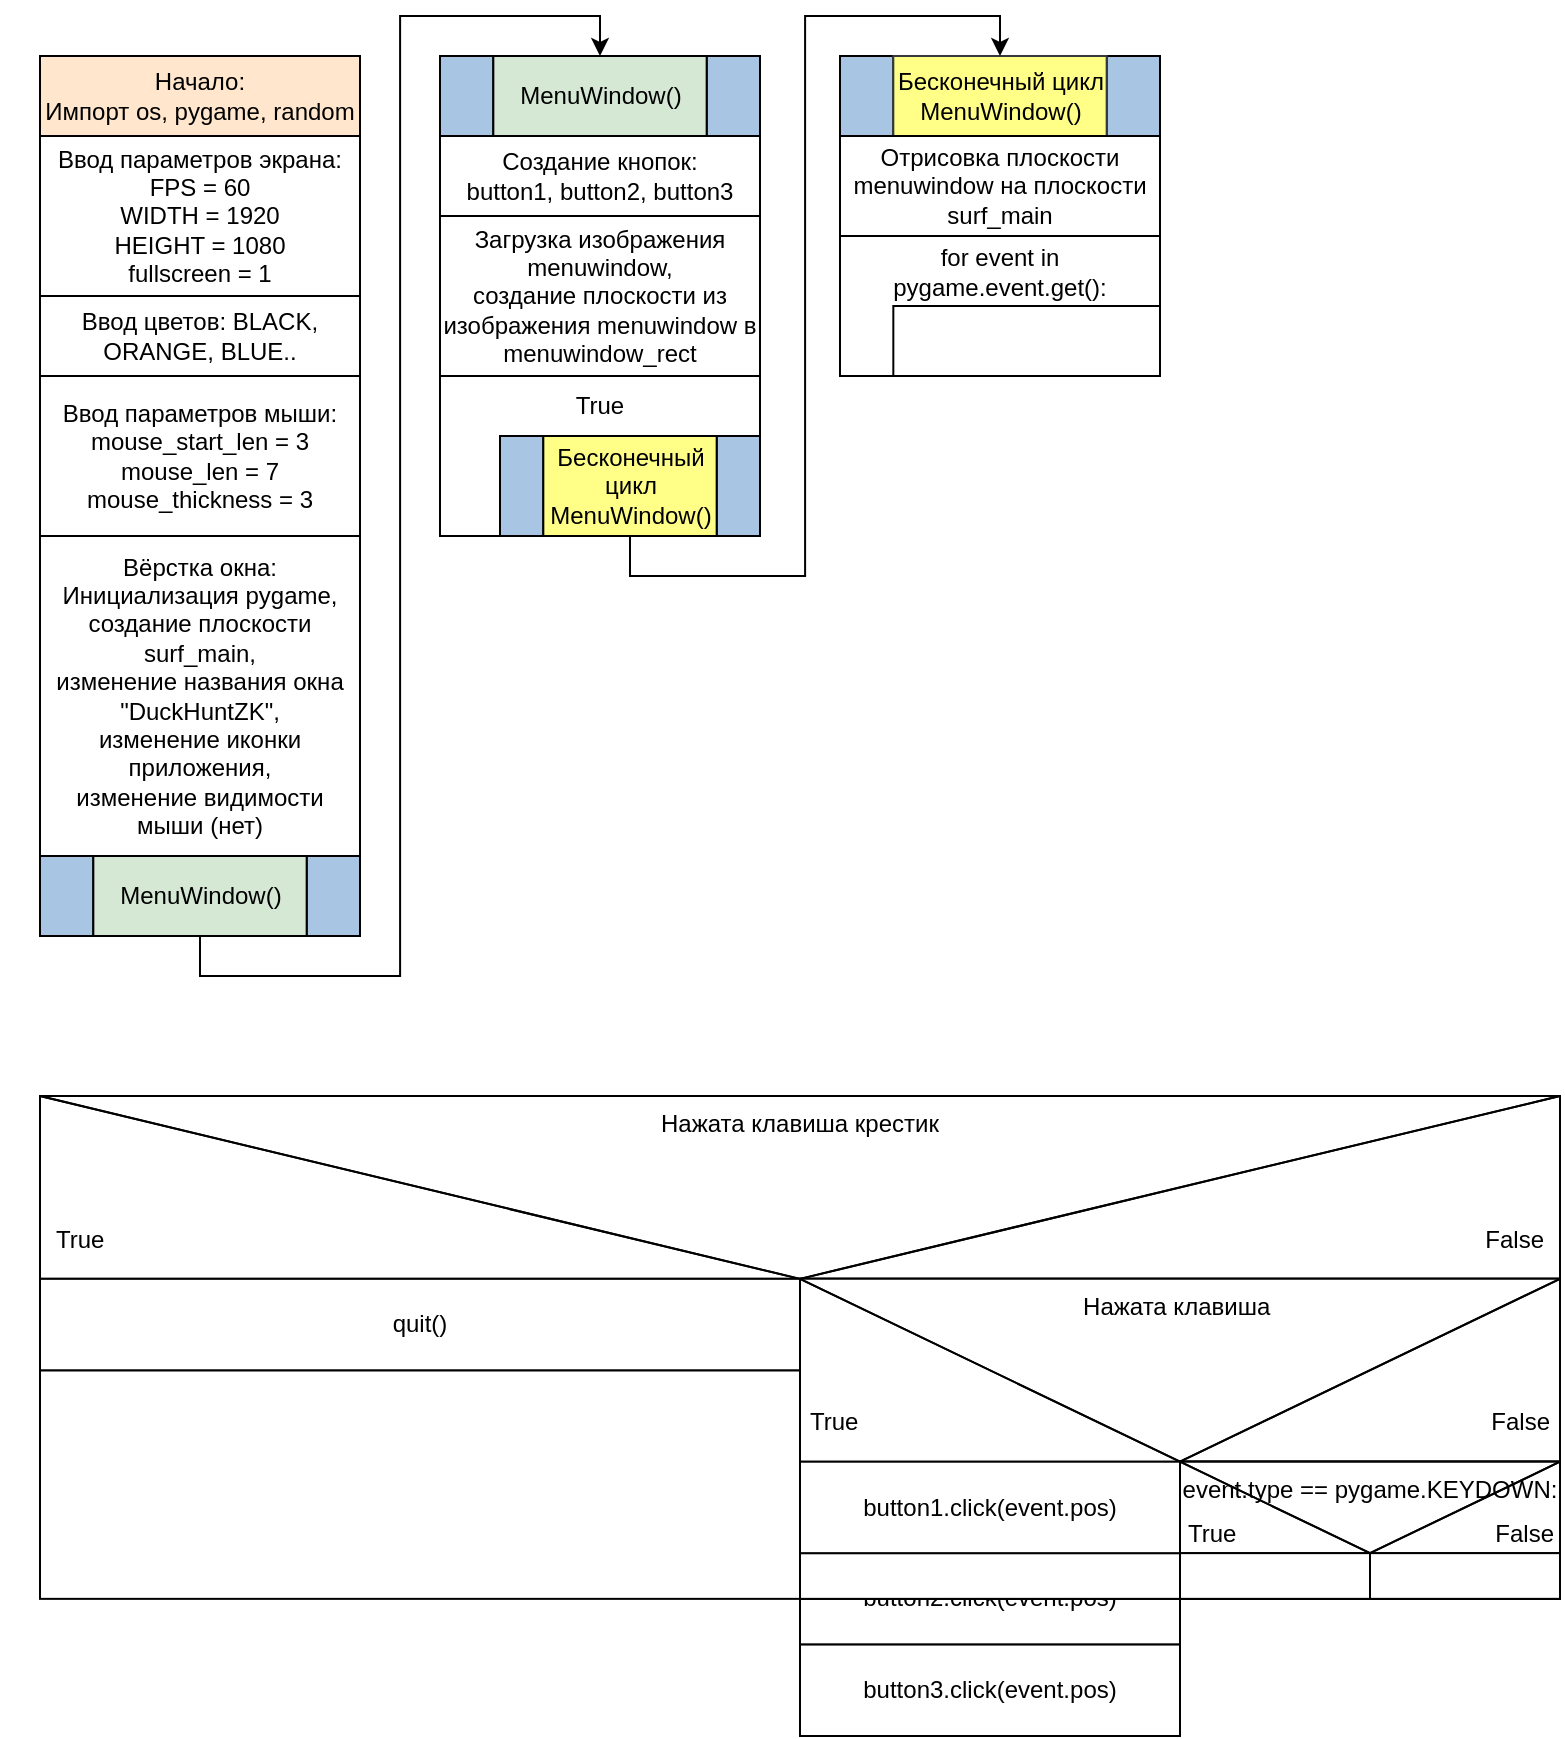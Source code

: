 <mxfile version="12.6.5" type="github">
  <diagram id="prtHgNgQTEPvFCAcTncT" name="Page-1">
    <mxGraphModel dx="827" dy="929" grid="1" gridSize="10" guides="1" tooltips="1" connect="1" arrows="1" fold="1" page="1" pageScale="1" pageWidth="827" pageHeight="1169" math="0" shadow="0">
      <root>
        <mxCell id="0"/>
        <mxCell id="1" parent="0"/>
        <mxCell id="jdtG7Yh1p48Bzpzom1qN-37" value="" style="group" parent="1" vertex="1" connectable="0">
          <mxGeometry x="20" y="20.0" width="120" height="40" as="geometry"/>
        </mxCell>
        <mxCell id="n9Zh9XnR0L69BOQKEp_e-7" value="Ввод параметров экрана: FPS = 60&lt;br&gt;WIDTH = 1920&lt;br&gt;HEIGHT = 1080&lt;br&gt;fullscreen = 1&lt;br&gt;" style="rounded=0;whiteSpace=wrap;html=1;" parent="1" vertex="1">
          <mxGeometry x="40" y="80" width="160" height="80" as="geometry"/>
        </mxCell>
        <mxCell id="n9Zh9XnR0L69BOQKEp_e-13" value="&lt;div style=&quot;white-space: normal&quot;&gt;Ввод цветов: BLACK, ORANGE, BLUE..&lt;/div&gt;" style="rounded=0;whiteSpace=wrap;html=1;" parent="1" vertex="1">
          <mxGeometry x="40" y="160" width="160" height="40" as="geometry"/>
        </mxCell>
        <mxCell id="n9Zh9XnR0L69BOQKEp_e-17" value="&lt;span style=&quot;white-space: normal&quot;&gt;Ввод параметров мыши: mouse_start_len = 3&lt;/span&gt;&lt;br style=&quot;white-space: normal&quot;&gt;&lt;div style=&quot;white-space: normal&quot;&gt;mouse_len = 7&lt;/div&gt;&lt;div style=&quot;white-space: normal&quot;&gt;mouse_thickness = 3&lt;/div&gt;" style="rounded=0;whiteSpace=wrap;html=1;" parent="1" vertex="1">
          <mxGeometry x="40" y="200" width="160" height="80" as="geometry"/>
        </mxCell>
        <mxCell id="n9Zh9XnR0L69BOQKEp_e-27" value="Вёрстка окна:&lt;br&gt;Инициализация pygame,&lt;br&gt;создание плоскости surf_main,&lt;br&gt;изменение названия окна &quot;DuckHuntZK&quot;,&lt;br&gt;изменение иконки приложения,&lt;br&gt;изменение видимости мыши (нет)" style="rounded=0;whiteSpace=wrap;html=1;" parent="1" vertex="1">
          <mxGeometry x="40" y="280" width="160" height="160" as="geometry"/>
        </mxCell>
        <mxCell id="kuAtARL2WekMiC1p0sdf-1" value="Начало:&lt;br&gt;Импорт os, pygame, random" style="rounded=0;whiteSpace=wrap;html=1;fillColor=#ffe6cc;strokeColor=#000000;" vertex="1" parent="1">
          <mxGeometry x="40" y="40" width="160" height="40" as="geometry"/>
        </mxCell>
        <mxCell id="kuAtARL2WekMiC1p0sdf-10" value="" style="group;strokeColor=#000000;fillColor=#FFFFFF;" vertex="1" connectable="0" parent="1">
          <mxGeometry x="40" y="440" width="160" height="40" as="geometry"/>
        </mxCell>
        <mxCell id="kuAtARL2WekMiC1p0sdf-11" value="" style="group" vertex="1" connectable="0" parent="kuAtARL2WekMiC1p0sdf-10">
          <mxGeometry width="160" height="40" as="geometry"/>
        </mxCell>
        <mxCell id="kuAtARL2WekMiC1p0sdf-12" value="" style="group" vertex="1" connectable="0" parent="kuAtARL2WekMiC1p0sdf-11">
          <mxGeometry width="160" height="40" as="geometry"/>
        </mxCell>
        <mxCell id="kuAtARL2WekMiC1p0sdf-13" value="" style="rounded=0;whiteSpace=wrap;html=1;fillColor=#A8C6E3;strokeColor=#000000;fontColor=#ffffff;" vertex="1" parent="kuAtARL2WekMiC1p0sdf-12">
          <mxGeometry x="133.333" width="26.667" height="40" as="geometry"/>
        </mxCell>
        <mxCell id="kuAtARL2WekMiC1p0sdf-14" value="" style="rounded=0;whiteSpace=wrap;html=1;fillColor=#A8C6E3;strokeColor=#000000;fontColor=#ffffff;" vertex="1" parent="kuAtARL2WekMiC1p0sdf-12">
          <mxGeometry width="26.667" height="40" as="geometry"/>
        </mxCell>
        <mxCell id="kuAtARL2WekMiC1p0sdf-15" value="MenuWindow()" style="rounded=0;whiteSpace=wrap;html=1;fillColor=#d5e8d4;strokeColor=#000000;" vertex="1" parent="kuAtARL2WekMiC1p0sdf-12">
          <mxGeometry x="26.667" width="106.667" height="40" as="geometry"/>
        </mxCell>
        <mxCell id="kuAtARL2WekMiC1p0sdf-53" style="edgeStyle=orthogonalEdgeStyle;rounded=0;orthogonalLoop=1;jettySize=auto;html=1;exitX=0.5;exitY=1;exitDx=0;exitDy=0;entryX=0.5;entryY=0;entryDx=0;entryDy=0;" edge="1" parent="1" source="kuAtARL2WekMiC1p0sdf-15" target="kuAtARL2WekMiC1p0sdf-51">
          <mxGeometry relative="1" as="geometry">
            <mxPoint x="280" y="-10" as="targetPoint"/>
          </mxGeometry>
        </mxCell>
        <mxCell id="n9Zh9XnR0L69BOQKEp_e-25" value="Создание кнопок:&lt;br&gt;button1, button2, button3" style="rounded=0;whiteSpace=wrap;html=1;" parent="1" vertex="1">
          <mxGeometry x="240" y="80.0" width="160" height="40.0" as="geometry"/>
        </mxCell>
        <mxCell id="n9Zh9XnR0L69BOQKEp_e-26" value="Загрузка изображения menuwindow,&lt;br&gt;создание плоскости из изображения menuwindow в menuwindow_rect" style="rounded=0;whiteSpace=wrap;html=1;" parent="1" vertex="1">
          <mxGeometry x="240" y="120.0" width="160" height="80.0" as="geometry"/>
        </mxCell>
        <mxCell id="kuAtARL2WekMiC1p0sdf-46" value="" style="group;strokeColor=#000000;fillColor=#FFFFFF;" vertex="1" connectable="0" parent="1">
          <mxGeometry x="240" y="40" width="160" height="40.0" as="geometry"/>
        </mxCell>
        <mxCell id="kuAtARL2WekMiC1p0sdf-47" value="" style="group" vertex="1" connectable="0" parent="kuAtARL2WekMiC1p0sdf-46">
          <mxGeometry width="160" height="40.0" as="geometry"/>
        </mxCell>
        <mxCell id="kuAtARL2WekMiC1p0sdf-48" value="" style="group" vertex="1" connectable="0" parent="kuAtARL2WekMiC1p0sdf-47">
          <mxGeometry width="160" height="40.0" as="geometry"/>
        </mxCell>
        <mxCell id="kuAtARL2WekMiC1p0sdf-49" value="" style="rounded=0;whiteSpace=wrap;html=1;fillColor=#A8C6E3;strokeColor=#000000;fontColor=#ffffff;" vertex="1" parent="kuAtARL2WekMiC1p0sdf-48">
          <mxGeometry x="133.333" width="26.667" height="40.0" as="geometry"/>
        </mxCell>
        <mxCell id="kuAtARL2WekMiC1p0sdf-50" value="" style="rounded=0;whiteSpace=wrap;html=1;fillColor=#A8C6E3;strokeColor=#000000;fontColor=#ffffff;" vertex="1" parent="kuAtARL2WekMiC1p0sdf-48">
          <mxGeometry width="26.667" height="40.0" as="geometry"/>
        </mxCell>
        <mxCell id="kuAtARL2WekMiC1p0sdf-51" value="MenuWindow()" style="rounded=0;whiteSpace=wrap;html=1;fillColor=#d5e8d4;strokeColor=#000000;" vertex="1" parent="kuAtARL2WekMiC1p0sdf-48">
          <mxGeometry x="26.667" width="106.667" height="40.0" as="geometry"/>
        </mxCell>
        <mxCell id="kuAtARL2WekMiC1p0sdf-73" value="" style="group;strokeColor=#000000;fillColor=#FFFFFF;" vertex="1" connectable="0" parent="1">
          <mxGeometry x="240" y="200" width="160" height="80.0" as="geometry"/>
        </mxCell>
        <mxCell id="kuAtARL2WekMiC1p0sdf-74" value="" style="rounded=0;whiteSpace=wrap;html=1;" vertex="1" parent="kuAtARL2WekMiC1p0sdf-73">
          <mxGeometry width="160" height="80" as="geometry"/>
        </mxCell>
        <mxCell id="kuAtARL2WekMiC1p0sdf-75" value="True" style="rounded=0;whiteSpace=wrap;html=1;fillColor=none;strokeColor=none;" vertex="1" parent="kuAtARL2WekMiC1p0sdf-73">
          <mxGeometry width="160" height="30" as="geometry"/>
        </mxCell>
        <mxCell id="kuAtARL2WekMiC1p0sdf-76" value="" style="rounded=0;whiteSpace=wrap;html=1;" vertex="1" parent="kuAtARL2WekMiC1p0sdf-73">
          <mxGeometry x="40" y="40" width="120" height="40" as="geometry"/>
        </mxCell>
        <mxCell id="kuAtARL2WekMiC1p0sdf-77" value="" style="group;strokeColor=#000000;fillColor=#FFFFFF;" vertex="1" connectable="0" parent="kuAtARL2WekMiC1p0sdf-73">
          <mxGeometry x="30" y="30" width="130" height="50" as="geometry"/>
        </mxCell>
        <mxCell id="kuAtARL2WekMiC1p0sdf-78" value="" style="group" vertex="1" connectable="0" parent="kuAtARL2WekMiC1p0sdf-77">
          <mxGeometry width="130" height="50" as="geometry"/>
        </mxCell>
        <mxCell id="kuAtARL2WekMiC1p0sdf-79" value="" style="group" vertex="1" connectable="0" parent="kuAtARL2WekMiC1p0sdf-78">
          <mxGeometry width="130" height="50" as="geometry"/>
        </mxCell>
        <mxCell id="kuAtARL2WekMiC1p0sdf-80" value="" style="rounded=0;whiteSpace=wrap;html=1;fillColor=#A8C6E3;strokeColor=#000000;fontColor=#ffffff;" vertex="1" parent="kuAtARL2WekMiC1p0sdf-79">
          <mxGeometry x="108.333" width="21.667" height="50" as="geometry"/>
        </mxCell>
        <mxCell id="kuAtARL2WekMiC1p0sdf-81" value="" style="rounded=0;whiteSpace=wrap;html=1;fillColor=#A8C6E3;strokeColor=#000000;fontColor=#ffffff;" vertex="1" parent="kuAtARL2WekMiC1p0sdf-79">
          <mxGeometry width="21.667" height="50" as="geometry"/>
        </mxCell>
        <mxCell id="kuAtARL2WekMiC1p0sdf-82" value="Бесконечный цикл MenuWindow()" style="rounded=0;whiteSpace=wrap;html=1;fillColor=#ffff88;strokeColor=#000000;" vertex="1" parent="kuAtARL2WekMiC1p0sdf-79">
          <mxGeometry x="21.667" width="86.667" height="50" as="geometry"/>
        </mxCell>
        <mxCell id="kuAtARL2WekMiC1p0sdf-83" value="" style="group;strokeColor=#000000;fillColor=#FFFFFF;" vertex="1" connectable="0" parent="1">
          <mxGeometry x="440" y="40" width="160" height="40" as="geometry"/>
        </mxCell>
        <mxCell id="kuAtARL2WekMiC1p0sdf-84" value="" style="group" vertex="1" connectable="0" parent="kuAtARL2WekMiC1p0sdf-83">
          <mxGeometry width="160" height="40" as="geometry"/>
        </mxCell>
        <mxCell id="kuAtARL2WekMiC1p0sdf-85" value="" style="group" vertex="1" connectable="0" parent="kuAtARL2WekMiC1p0sdf-84">
          <mxGeometry width="160" height="40" as="geometry"/>
        </mxCell>
        <mxCell id="kuAtARL2WekMiC1p0sdf-86" value="" style="rounded=0;whiteSpace=wrap;html=1;fillColor=#A8C6E3;strokeColor=#000000;fontColor=#ffffff;" vertex="1" parent="kuAtARL2WekMiC1p0sdf-85">
          <mxGeometry x="133.333" width="26.667" height="40" as="geometry"/>
        </mxCell>
        <mxCell id="kuAtARL2WekMiC1p0sdf-87" value="" style="rounded=0;whiteSpace=wrap;html=1;fillColor=#A8C6E3;strokeColor=#000000;fontColor=#ffffff;" vertex="1" parent="kuAtARL2WekMiC1p0sdf-85">
          <mxGeometry width="26.667" height="40" as="geometry"/>
        </mxCell>
        <mxCell id="kuAtARL2WekMiC1p0sdf-88" value="&lt;span style=&quot;white-space: normal&quot;&gt;Бесконечный цикл MenuWindow()&lt;/span&gt;" style="rounded=0;whiteSpace=wrap;html=1;fillColor=#ffff88;strokeColor=#36393d;" vertex="1" parent="kuAtARL2WekMiC1p0sdf-85">
          <mxGeometry x="26.667" width="106.667" height="40" as="geometry"/>
        </mxCell>
        <mxCell id="kuAtARL2WekMiC1p0sdf-91" style="edgeStyle=orthogonalEdgeStyle;rounded=0;orthogonalLoop=1;jettySize=auto;html=1;entryX=0.5;entryY=0;entryDx=0;entryDy=0;exitX=0.5;exitY=1;exitDx=0;exitDy=0;" edge="1" parent="1" source="kuAtARL2WekMiC1p0sdf-82" target="kuAtARL2WekMiC1p0sdf-88">
          <mxGeometry relative="1" as="geometry"/>
        </mxCell>
        <mxCell id="kuAtARL2WekMiC1p0sdf-93" value="Отрисовка плоскости menuwindow на плоскости surf_main" style="rounded=0;whiteSpace=wrap;html=1;strokeColor=#000000;fillColor=#FFFFFF;" vertex="1" parent="1">
          <mxGeometry x="440" y="80" width="160" height="50" as="geometry"/>
        </mxCell>
        <mxCell id="kuAtARL2WekMiC1p0sdf-95" value="" style="group;strokeColor=#000000;fillColor=#FFFFFF;" vertex="1" connectable="0" parent="1">
          <mxGeometry x="440" y="130" width="160" height="70" as="geometry"/>
        </mxCell>
        <mxCell id="kuAtARL2WekMiC1p0sdf-96" value="" style="rounded=0;whiteSpace=wrap;html=1;" vertex="1" parent="kuAtARL2WekMiC1p0sdf-95">
          <mxGeometry width="160" height="70" as="geometry"/>
        </mxCell>
        <mxCell id="kuAtARL2WekMiC1p0sdf-97" value="for event in pygame.event.get():" style="rounded=0;whiteSpace=wrap;html=1;fillColor=none;strokeColor=none;" vertex="1" parent="kuAtARL2WekMiC1p0sdf-95">
          <mxGeometry width="160" height="35" as="geometry"/>
        </mxCell>
        <mxCell id="kuAtARL2WekMiC1p0sdf-98" value="" style="rounded=0;whiteSpace=wrap;html=1;" vertex="1" parent="kuAtARL2WekMiC1p0sdf-95">
          <mxGeometry x="26.667" y="35" width="133.333" height="35" as="geometry"/>
        </mxCell>
        <mxCell id="kuAtARL2WekMiC1p0sdf-147" value="&lt;div style=&quot;white-space: normal&quot;&gt;&lt;span&gt;button2.click(event.pos)&lt;/span&gt;&lt;/div&gt;" style="rounded=0;whiteSpace=wrap;html=1;strokeColor=#000000;fillColor=#FFFFFF;" vertex="1" parent="1">
          <mxGeometry x="420" y="788.571" width="190" height="45.714" as="geometry"/>
        </mxCell>
        <mxCell id="kuAtARL2WekMiC1p0sdf-149" value="&lt;div style=&quot;white-space: normal&quot;&gt;&lt;span&gt;button3.click(event.pos)&lt;/span&gt;&lt;br&gt;&lt;/div&gt;" style="rounded=0;whiteSpace=wrap;html=1;strokeColor=#000000;fillColor=#FFFFFF;" vertex="1" parent="1">
          <mxGeometry x="420" y="834.286" width="190" height="45.714" as="geometry"/>
        </mxCell>
        <mxCell id="kuAtARL2WekMiC1p0sdf-122" value="" style="group" vertex="1" connectable="0" parent="1">
          <mxGeometry x="40" y="560" width="760" height="251.429" as="geometry"/>
        </mxCell>
        <mxCell id="kuAtARL2WekMiC1p0sdf-99" value="" style="group;strokeColor=#000000;fillColor=#FFFFFF;" vertex="1" connectable="0" parent="kuAtARL2WekMiC1p0sdf-122">
          <mxGeometry width="760" height="251.429" as="geometry"/>
        </mxCell>
        <mxCell id="kuAtARL2WekMiC1p0sdf-100" value="" style="group;fillColor=none;" vertex="1" connectable="0" parent="kuAtARL2WekMiC1p0sdf-99">
          <mxGeometry width="760" height="251.429" as="geometry"/>
        </mxCell>
        <mxCell id="kuAtARL2WekMiC1p0sdf-101" value="" style="rounded=0;whiteSpace=wrap;html=1;fillColor=none;" vertex="1" parent="kuAtARL2WekMiC1p0sdf-100">
          <mxGeometry width="760" height="137.143" as="geometry"/>
        </mxCell>
        <mxCell id="kuAtARL2WekMiC1p0sdf-102" value="" style="group;fillColor=none;" vertex="1" connectable="0" parent="kuAtARL2WekMiC1p0sdf-100">
          <mxGeometry width="760" height="137.14" as="geometry"/>
        </mxCell>
        <mxCell id="kuAtARL2WekMiC1p0sdf-103" value="" style="group" vertex="1" connectable="0" parent="kuAtARL2WekMiC1p0sdf-102">
          <mxGeometry width="760" height="137.14" as="geometry"/>
        </mxCell>
        <mxCell id="kuAtARL2WekMiC1p0sdf-104" value="" style="group" vertex="1" connectable="0" parent="kuAtARL2WekMiC1p0sdf-103">
          <mxGeometry width="760" height="91.427" as="geometry"/>
        </mxCell>
        <mxCell id="kuAtARL2WekMiC1p0sdf-105" value="Нажата клавиша крестик" style="group;fillColor=#ffffff;align=center;" vertex="1" connectable="0" parent="kuAtARL2WekMiC1p0sdf-104">
          <mxGeometry width="760" height="91.427" as="geometry"/>
        </mxCell>
        <mxCell id="kuAtARL2WekMiC1p0sdf-106" style="edgeStyle=orthogonalEdgeStyle;rounded=0;orthogonalLoop=1;jettySize=auto;html=1;exitX=0.5;exitY=1;exitDx=0;exitDy=0;" edge="1" parent="kuAtARL2WekMiC1p0sdf-105">
          <mxGeometry relative="1" as="geometry">
            <mxPoint x="380" y="91.427" as="sourcePoint"/>
            <mxPoint x="380" y="91.427" as="targetPoint"/>
          </mxGeometry>
        </mxCell>
        <mxCell id="kuAtARL2WekMiC1p0sdf-107" value="" style="endArrow=none;html=1;" edge="1" parent="kuAtARL2WekMiC1p0sdf-105">
          <mxGeometry width="50" height="50" relative="1" as="geometry">
            <mxPoint as="sourcePoint"/>
            <mxPoint x="380" y="91.427" as="targetPoint"/>
          </mxGeometry>
        </mxCell>
        <mxCell id="kuAtARL2WekMiC1p0sdf-108" value="" style="endArrow=none;html=1;" edge="1" parent="kuAtARL2WekMiC1p0sdf-105">
          <mxGeometry width="50" height="50" relative="1" as="geometry">
            <mxPoint x="380" y="91.427" as="sourcePoint"/>
            <mxPoint x="760" as="targetPoint"/>
          </mxGeometry>
        </mxCell>
        <mxCell id="kuAtARL2WekMiC1p0sdf-109" value="" style="endArrow=none;html=1;" edge="1" parent="kuAtARL2WekMiC1p0sdf-105">
          <mxGeometry width="50" height="50" relative="1" as="geometry">
            <mxPoint as="sourcePoint"/>
            <mxPoint x="760" as="targetPoint"/>
          </mxGeometry>
        </mxCell>
        <mxCell id="kuAtARL2WekMiC1p0sdf-110" value="" style="group" vertex="1" connectable="0" parent="kuAtARL2WekMiC1p0sdf-105">
          <mxGeometry x="380" width="380" height="91.427" as="geometry"/>
        </mxCell>
        <mxCell id="kuAtARL2WekMiC1p0sdf-111" value="" style="endArrow=none;html=1;" edge="1" parent="kuAtARL2WekMiC1p0sdf-110">
          <mxGeometry width="50" height="50" relative="1" as="geometry">
            <mxPoint y="91.427" as="sourcePoint"/>
            <mxPoint x="380" as="targetPoint"/>
          </mxGeometry>
        </mxCell>
        <mxCell id="kuAtARL2WekMiC1p0sdf-112" value="" style="endArrow=none;html=1;" edge="1" parent="kuAtARL2WekMiC1p0sdf-110">
          <mxGeometry width="50" height="50" relative="1" as="geometry">
            <mxPoint x="380" y="91.427" as="sourcePoint"/>
            <mxPoint x="380" as="targetPoint"/>
          </mxGeometry>
        </mxCell>
        <mxCell id="kuAtARL2WekMiC1p0sdf-113" value="" style="endArrow=none;html=1;" edge="1" parent="kuAtARL2WekMiC1p0sdf-110">
          <mxGeometry width="50" height="50" relative="1" as="geometry">
            <mxPoint y="91.427" as="sourcePoint"/>
            <mxPoint x="380" y="91.427" as="targetPoint"/>
          </mxGeometry>
        </mxCell>
        <mxCell id="kuAtARL2WekMiC1p0sdf-114" value="" style="group" vertex="1" connectable="0" parent="kuAtARL2WekMiC1p0sdf-105">
          <mxGeometry width="380" height="91.427" as="geometry"/>
        </mxCell>
        <mxCell id="kuAtARL2WekMiC1p0sdf-115" value="" style="endArrow=none;html=1;" edge="1" parent="kuAtARL2WekMiC1p0sdf-114">
          <mxGeometry width="50" height="50" relative="1" as="geometry">
            <mxPoint y="91.427" as="sourcePoint"/>
            <mxPoint as="targetPoint"/>
          </mxGeometry>
        </mxCell>
        <mxCell id="kuAtARL2WekMiC1p0sdf-116" value="" style="endArrow=none;html=1;" edge="1" parent="kuAtARL2WekMiC1p0sdf-114">
          <mxGeometry width="50" height="50" relative="1" as="geometry">
            <mxPoint as="sourcePoint"/>
            <mxPoint x="380" y="91.427" as="targetPoint"/>
          </mxGeometry>
        </mxCell>
        <mxCell id="kuAtARL2WekMiC1p0sdf-117" value="" style="endArrow=none;html=1;" edge="1" parent="kuAtARL2WekMiC1p0sdf-114">
          <mxGeometry width="50" height="50" relative="1" as="geometry">
            <mxPoint y="91.427" as="sourcePoint"/>
            <mxPoint x="380" y="91.427" as="targetPoint"/>
          </mxGeometry>
        </mxCell>
        <mxCell id="kuAtARL2WekMiC1p0sdf-118" value="True" style="rounded=0;whiteSpace=wrap;html=1;fillColor=#ffffff;strokeColor=none;align=left;" vertex="1" parent="kuAtARL2WekMiC1p0sdf-105">
          <mxGeometry x="6.333" y="63.999" width="247" height="16.0" as="geometry"/>
        </mxCell>
        <mxCell id="kuAtARL2WekMiC1p0sdf-119" value="False" style="rounded=0;whiteSpace=wrap;html=1;fillColor=#ffffff;strokeColor=none;align=right;" vertex="1" parent="kuAtARL2WekMiC1p0sdf-105">
          <mxGeometry x="506.667" y="63.999" width="247" height="16.0" as="geometry"/>
        </mxCell>
        <mxCell id="kuAtARL2WekMiC1p0sdf-120" value="quit()" style="rounded=0;whiteSpace=wrap;html=1;fillColor=#ffffff;" vertex="1" parent="kuAtARL2WekMiC1p0sdf-103">
          <mxGeometry y="91.427" width="380" height="45.713" as="geometry"/>
        </mxCell>
        <mxCell id="kuAtARL2WekMiC1p0sdf-123" value="" style="group;strokeColor=#000000;fillColor=#FFFFFF;" vertex="1" connectable="0" parent="kuAtARL2WekMiC1p0sdf-100">
          <mxGeometry x="380" y="91.429" width="380" height="160" as="geometry"/>
        </mxCell>
        <mxCell id="kuAtARL2WekMiC1p0sdf-124" value="" style="group;fillColor=none;" vertex="1" connectable="0" parent="kuAtARL2WekMiC1p0sdf-123">
          <mxGeometry width="380" height="160" as="geometry"/>
        </mxCell>
        <mxCell id="kuAtARL2WekMiC1p0sdf-125" value="" style="rounded=0;whiteSpace=wrap;html=1;fillColor=none;" vertex="1" parent="kuAtARL2WekMiC1p0sdf-124">
          <mxGeometry width="380" height="137.143" as="geometry"/>
        </mxCell>
        <mxCell id="kuAtARL2WekMiC1p0sdf-126" value="" style="group;fillColor=none;" vertex="1" connectable="0" parent="kuAtARL2WekMiC1p0sdf-124">
          <mxGeometry width="380" height="160" as="geometry"/>
        </mxCell>
        <mxCell id="kuAtARL2WekMiC1p0sdf-127" value="" style="group" vertex="1" connectable="0" parent="kuAtARL2WekMiC1p0sdf-126">
          <mxGeometry width="380" height="160" as="geometry"/>
        </mxCell>
        <mxCell id="kuAtARL2WekMiC1p0sdf-128" value="" style="group" vertex="1" connectable="0" parent="kuAtARL2WekMiC1p0sdf-127">
          <mxGeometry width="380" height="91.429" as="geometry"/>
        </mxCell>
        <mxCell id="kuAtARL2WekMiC1p0sdf-129" value="Нажата клавиша " style="group;fillColor=#ffffff;" vertex="1" connectable="0" parent="kuAtARL2WekMiC1p0sdf-128">
          <mxGeometry width="380" height="91.429" as="geometry"/>
        </mxCell>
        <mxCell id="kuAtARL2WekMiC1p0sdf-130" style="edgeStyle=orthogonalEdgeStyle;rounded=0;orthogonalLoop=1;jettySize=auto;html=1;exitX=0.5;exitY=1;exitDx=0;exitDy=0;" edge="1" parent="kuAtARL2WekMiC1p0sdf-129">
          <mxGeometry relative="1" as="geometry">
            <mxPoint x="190" y="91.429" as="sourcePoint"/>
            <mxPoint x="190" y="91.429" as="targetPoint"/>
          </mxGeometry>
        </mxCell>
        <mxCell id="kuAtARL2WekMiC1p0sdf-131" value="" style="endArrow=none;html=1;" edge="1" parent="kuAtARL2WekMiC1p0sdf-129">
          <mxGeometry width="50" height="50" relative="1" as="geometry">
            <mxPoint as="sourcePoint"/>
            <mxPoint x="190" y="91.429" as="targetPoint"/>
          </mxGeometry>
        </mxCell>
        <mxCell id="kuAtARL2WekMiC1p0sdf-132" value="" style="endArrow=none;html=1;" edge="1" parent="kuAtARL2WekMiC1p0sdf-129">
          <mxGeometry width="50" height="50" relative="1" as="geometry">
            <mxPoint x="190" y="91.429" as="sourcePoint"/>
            <mxPoint x="380" as="targetPoint"/>
          </mxGeometry>
        </mxCell>
        <mxCell id="kuAtARL2WekMiC1p0sdf-133" value="" style="endArrow=none;html=1;" edge="1" parent="kuAtARL2WekMiC1p0sdf-129">
          <mxGeometry width="50" height="50" relative="1" as="geometry">
            <mxPoint as="sourcePoint"/>
            <mxPoint x="380" as="targetPoint"/>
          </mxGeometry>
        </mxCell>
        <mxCell id="kuAtARL2WekMiC1p0sdf-134" value="" style="group" vertex="1" connectable="0" parent="kuAtARL2WekMiC1p0sdf-129">
          <mxGeometry x="190" width="190" height="91.429" as="geometry"/>
        </mxCell>
        <mxCell id="kuAtARL2WekMiC1p0sdf-135" value="" style="endArrow=none;html=1;" edge="1" parent="kuAtARL2WekMiC1p0sdf-134">
          <mxGeometry width="50" height="50" relative="1" as="geometry">
            <mxPoint y="91.429" as="sourcePoint"/>
            <mxPoint x="190" as="targetPoint"/>
          </mxGeometry>
        </mxCell>
        <mxCell id="kuAtARL2WekMiC1p0sdf-136" value="" style="endArrow=none;html=1;" edge="1" parent="kuAtARL2WekMiC1p0sdf-134">
          <mxGeometry width="50" height="50" relative="1" as="geometry">
            <mxPoint x="190" y="91.429" as="sourcePoint"/>
            <mxPoint x="190" as="targetPoint"/>
          </mxGeometry>
        </mxCell>
        <mxCell id="kuAtARL2WekMiC1p0sdf-137" value="" style="endArrow=none;html=1;" edge="1" parent="kuAtARL2WekMiC1p0sdf-134">
          <mxGeometry width="50" height="50" relative="1" as="geometry">
            <mxPoint y="91.429" as="sourcePoint"/>
            <mxPoint x="190" y="91.429" as="targetPoint"/>
          </mxGeometry>
        </mxCell>
        <mxCell id="kuAtARL2WekMiC1p0sdf-138" value="" style="group" vertex="1" connectable="0" parent="kuAtARL2WekMiC1p0sdf-129">
          <mxGeometry width="190" height="91.429" as="geometry"/>
        </mxCell>
        <mxCell id="kuAtARL2WekMiC1p0sdf-139" value="" style="endArrow=none;html=1;" edge="1" parent="kuAtARL2WekMiC1p0sdf-138">
          <mxGeometry width="50" height="50" relative="1" as="geometry">
            <mxPoint y="91.429" as="sourcePoint"/>
            <mxPoint as="targetPoint"/>
          </mxGeometry>
        </mxCell>
        <mxCell id="kuAtARL2WekMiC1p0sdf-140" value="" style="endArrow=none;html=1;" edge="1" parent="kuAtARL2WekMiC1p0sdf-138">
          <mxGeometry width="50" height="50" relative="1" as="geometry">
            <mxPoint as="sourcePoint"/>
            <mxPoint x="190" y="91.429" as="targetPoint"/>
          </mxGeometry>
        </mxCell>
        <mxCell id="kuAtARL2WekMiC1p0sdf-141" value="" style="endArrow=none;html=1;" edge="1" parent="kuAtARL2WekMiC1p0sdf-138">
          <mxGeometry width="50" height="50" relative="1" as="geometry">
            <mxPoint y="91.429" as="sourcePoint"/>
            <mxPoint x="190" y="91.429" as="targetPoint"/>
          </mxGeometry>
        </mxCell>
        <mxCell id="kuAtARL2WekMiC1p0sdf-142" value="True" style="rounded=0;whiteSpace=wrap;html=1;fillColor=#ffffff;strokeColor=none;align=left;" vertex="1" parent="kuAtARL2WekMiC1p0sdf-129">
          <mxGeometry x="3.167" y="64" width="123.5" height="16" as="geometry"/>
        </mxCell>
        <mxCell id="kuAtARL2WekMiC1p0sdf-143" value="False" style="rounded=0;whiteSpace=wrap;html=1;fillColor=#ffffff;strokeColor=none;align=right;" vertex="1" parent="kuAtARL2WekMiC1p0sdf-129">
          <mxGeometry x="253.333" y="64" width="123.5" height="16" as="geometry"/>
        </mxCell>
        <mxCell id="kuAtARL2WekMiC1p0sdf-144" value="&lt;div&gt;button1.click(event.pos)&lt;/div&gt;" style="rounded=0;whiteSpace=wrap;html=1;fillColor=#ffffff;" vertex="1" parent="kuAtARL2WekMiC1p0sdf-127">
          <mxGeometry y="91.429" width="190" height="45.714" as="geometry"/>
        </mxCell>
        <mxCell id="kuAtARL2WekMiC1p0sdf-145" value="" style="rounded=0;whiteSpace=wrap;html=1;fillColor=#ffffff;" vertex="1" parent="kuAtARL2WekMiC1p0sdf-127">
          <mxGeometry x="190" y="91.429" width="190" height="45.714" as="geometry"/>
        </mxCell>
        <mxCell id="kuAtARL2WekMiC1p0sdf-150" value="" style="group;strokeColor=#000000;fillColor=#FFFFFF;" vertex="1" connectable="0" parent="kuAtARL2WekMiC1p0sdf-127">
          <mxGeometry x="190" y="91.429" width="190" height="68.571" as="geometry"/>
        </mxCell>
        <mxCell id="kuAtARL2WekMiC1p0sdf-151" value="" style="group;fillColor=none;" vertex="1" connectable="0" parent="kuAtARL2WekMiC1p0sdf-150">
          <mxGeometry width="190" height="68.571" as="geometry"/>
        </mxCell>
        <mxCell id="kuAtARL2WekMiC1p0sdf-152" value="" style="rounded=0;whiteSpace=wrap;html=1;fillColor=none;" vertex="1" parent="kuAtARL2WekMiC1p0sdf-151">
          <mxGeometry width="190" height="68.571" as="geometry"/>
        </mxCell>
        <mxCell id="kuAtARL2WekMiC1p0sdf-153" value="" style="group;fillColor=none;" vertex="1" connectable="0" parent="kuAtARL2WekMiC1p0sdf-151">
          <mxGeometry width="190" height="68.571" as="geometry"/>
        </mxCell>
        <mxCell id="kuAtARL2WekMiC1p0sdf-154" value="" style="group" vertex="1" connectable="0" parent="kuAtARL2WekMiC1p0sdf-153">
          <mxGeometry width="190" height="68.571" as="geometry"/>
        </mxCell>
        <mxCell id="kuAtARL2WekMiC1p0sdf-155" value="" style="group" vertex="1" connectable="0" parent="kuAtARL2WekMiC1p0sdf-154">
          <mxGeometry width="190" height="45.714" as="geometry"/>
        </mxCell>
        <mxCell id="kuAtARL2WekMiC1p0sdf-156" value="event.type == pygame.KEYDOWN:" style="group;fillColor=#ffffff;" vertex="1" connectable="0" parent="kuAtARL2WekMiC1p0sdf-155">
          <mxGeometry width="190" height="45.714" as="geometry"/>
        </mxCell>
        <mxCell id="kuAtARL2WekMiC1p0sdf-157" style="edgeStyle=orthogonalEdgeStyle;rounded=0;orthogonalLoop=1;jettySize=auto;html=1;exitX=0.5;exitY=1;exitDx=0;exitDy=0;" edge="1" parent="kuAtARL2WekMiC1p0sdf-156">
          <mxGeometry relative="1" as="geometry">
            <mxPoint x="95" y="45.714" as="sourcePoint"/>
            <mxPoint x="95" y="45.714" as="targetPoint"/>
          </mxGeometry>
        </mxCell>
        <mxCell id="kuAtARL2WekMiC1p0sdf-158" value="" style="endArrow=none;html=1;" edge="1" parent="kuAtARL2WekMiC1p0sdf-156">
          <mxGeometry width="50" height="50" relative="1" as="geometry">
            <mxPoint as="sourcePoint"/>
            <mxPoint x="95" y="45.714" as="targetPoint"/>
          </mxGeometry>
        </mxCell>
        <mxCell id="kuAtARL2WekMiC1p0sdf-159" value="" style="endArrow=none;html=1;" edge="1" parent="kuAtARL2WekMiC1p0sdf-156">
          <mxGeometry width="50" height="50" relative="1" as="geometry">
            <mxPoint x="95" y="45.714" as="sourcePoint"/>
            <mxPoint x="190" as="targetPoint"/>
          </mxGeometry>
        </mxCell>
        <mxCell id="kuAtARL2WekMiC1p0sdf-160" value="" style="endArrow=none;html=1;" edge="1" parent="kuAtARL2WekMiC1p0sdf-156">
          <mxGeometry width="50" height="50" relative="1" as="geometry">
            <mxPoint as="sourcePoint"/>
            <mxPoint x="190" as="targetPoint"/>
          </mxGeometry>
        </mxCell>
        <mxCell id="kuAtARL2WekMiC1p0sdf-161" value="" style="group" vertex="1" connectable="0" parent="kuAtARL2WekMiC1p0sdf-156">
          <mxGeometry x="95" width="95" height="45.714" as="geometry"/>
        </mxCell>
        <mxCell id="kuAtARL2WekMiC1p0sdf-162" value="" style="endArrow=none;html=1;" edge="1" parent="kuAtARL2WekMiC1p0sdf-161">
          <mxGeometry width="50" height="50" relative="1" as="geometry">
            <mxPoint y="45.714" as="sourcePoint"/>
            <mxPoint x="95" as="targetPoint"/>
          </mxGeometry>
        </mxCell>
        <mxCell id="kuAtARL2WekMiC1p0sdf-163" value="" style="endArrow=none;html=1;" edge="1" parent="kuAtARL2WekMiC1p0sdf-161">
          <mxGeometry width="50" height="50" relative="1" as="geometry">
            <mxPoint x="95" y="45.714" as="sourcePoint"/>
            <mxPoint x="95" as="targetPoint"/>
          </mxGeometry>
        </mxCell>
        <mxCell id="kuAtARL2WekMiC1p0sdf-164" value="" style="endArrow=none;html=1;" edge="1" parent="kuAtARL2WekMiC1p0sdf-161">
          <mxGeometry width="50" height="50" relative="1" as="geometry">
            <mxPoint y="45.714" as="sourcePoint"/>
            <mxPoint x="95" y="45.714" as="targetPoint"/>
          </mxGeometry>
        </mxCell>
        <mxCell id="kuAtARL2WekMiC1p0sdf-165" value="" style="group" vertex="1" connectable="0" parent="kuAtARL2WekMiC1p0sdf-156">
          <mxGeometry width="95" height="45.714" as="geometry"/>
        </mxCell>
        <mxCell id="kuAtARL2WekMiC1p0sdf-166" value="" style="endArrow=none;html=1;" edge="1" parent="kuAtARL2WekMiC1p0sdf-165">
          <mxGeometry width="50" height="50" relative="1" as="geometry">
            <mxPoint y="45.714" as="sourcePoint"/>
            <mxPoint as="targetPoint"/>
          </mxGeometry>
        </mxCell>
        <mxCell id="kuAtARL2WekMiC1p0sdf-167" value="" style="endArrow=none;html=1;" edge="1" parent="kuAtARL2WekMiC1p0sdf-165">
          <mxGeometry width="50" height="50" relative="1" as="geometry">
            <mxPoint as="sourcePoint"/>
            <mxPoint x="95" y="45.714" as="targetPoint"/>
          </mxGeometry>
        </mxCell>
        <mxCell id="kuAtARL2WekMiC1p0sdf-168" value="" style="endArrow=none;html=1;" edge="1" parent="kuAtARL2WekMiC1p0sdf-165">
          <mxGeometry width="50" height="50" relative="1" as="geometry">
            <mxPoint y="45.714" as="sourcePoint"/>
            <mxPoint x="95" y="45.714" as="targetPoint"/>
          </mxGeometry>
        </mxCell>
        <mxCell id="kuAtARL2WekMiC1p0sdf-169" value="True" style="rounded=0;whiteSpace=wrap;html=1;fillColor=#ffffff;strokeColor=none;align=left;" vertex="1" parent="kuAtARL2WekMiC1p0sdf-156">
          <mxGeometry x="1.583" y="32" width="61.75" height="8" as="geometry"/>
        </mxCell>
        <mxCell id="kuAtARL2WekMiC1p0sdf-170" value="False" style="rounded=0;whiteSpace=wrap;html=1;fillColor=#ffffff;strokeColor=none;align=right;" vertex="1" parent="kuAtARL2WekMiC1p0sdf-156">
          <mxGeometry x="126.667" y="32" width="61.75" height="8" as="geometry"/>
        </mxCell>
        <mxCell id="kuAtARL2WekMiC1p0sdf-171" value="" style="rounded=0;whiteSpace=wrap;html=1;fillColor=#ffffff;" vertex="1" parent="kuAtARL2WekMiC1p0sdf-154">
          <mxGeometry y="45.714" width="95" height="22.857" as="geometry"/>
        </mxCell>
        <mxCell id="kuAtARL2WekMiC1p0sdf-172" value="" style="rounded=0;whiteSpace=wrap;html=1;fillColor=#ffffff;" vertex="1" parent="kuAtARL2WekMiC1p0sdf-154">
          <mxGeometry x="95" y="45.714" width="95" height="22.857" as="geometry"/>
        </mxCell>
      </root>
    </mxGraphModel>
  </diagram>
</mxfile>
